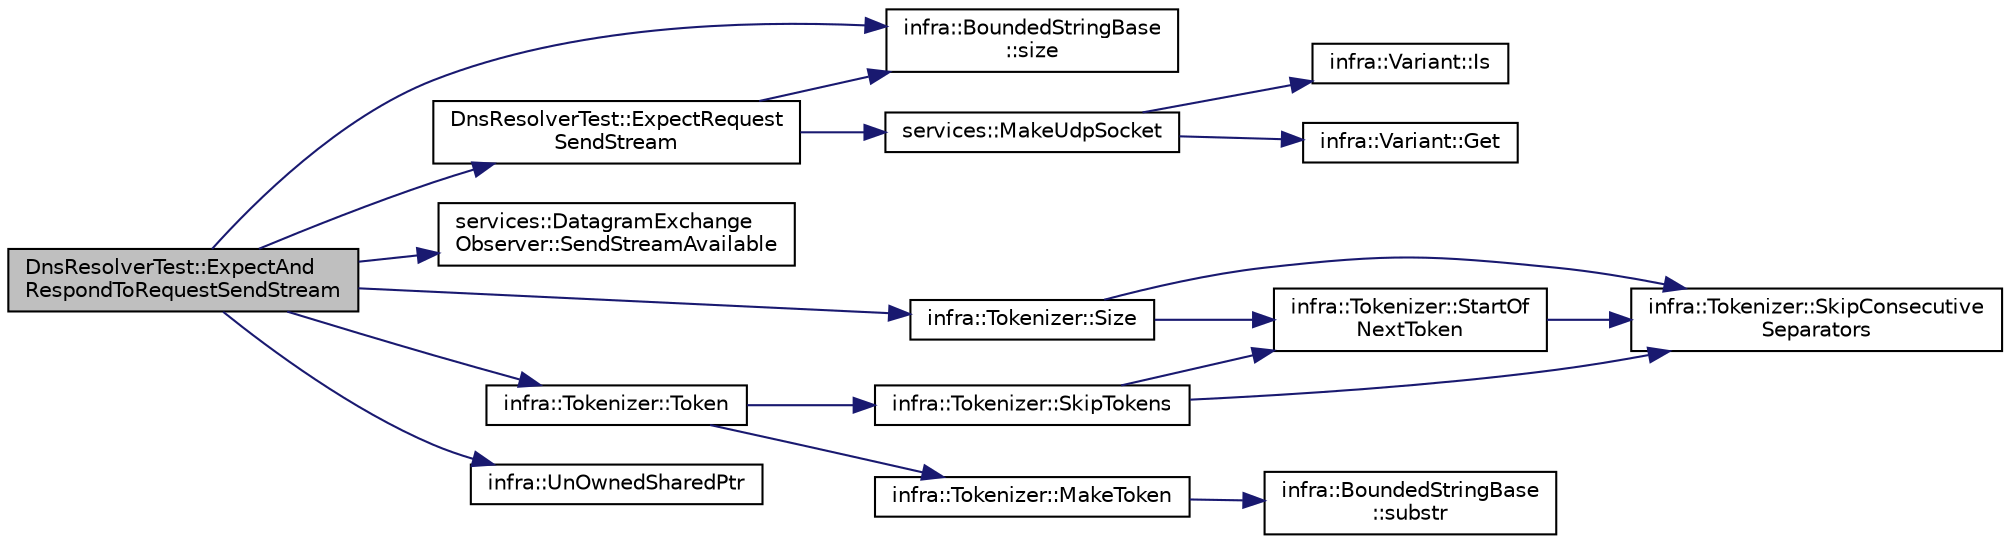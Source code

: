 digraph "DnsResolverTest::ExpectAndRespondToRequestSendStream"
{
 // INTERACTIVE_SVG=YES
  edge [fontname="Helvetica",fontsize="10",labelfontname="Helvetica",labelfontsize="10"];
  node [fontname="Helvetica",fontsize="10",shape=record];
  rankdir="LR";
  Node83 [label="DnsResolverTest::ExpectAnd\lRespondToRequestSendStream",height=0.2,width=0.4,color="black", fillcolor="grey75", style="filled", fontcolor="black"];
  Node83 -> Node84 [color="midnightblue",fontsize="10",style="solid",fontname="Helvetica"];
  Node84 [label="DnsResolverTest::ExpectRequest\lSendStream",height=0.2,width=0.4,color="black", fillcolor="white", style="filled",URL="$dd/d31/class_dns_resolver_test.html#a2f0899ec7404fda2ccfb8380f28bf860"];
  Node84 -> Node85 [color="midnightblue",fontsize="10",style="solid",fontname="Helvetica"];
  Node85 [label="infra::BoundedStringBase\l::size",height=0.2,width=0.4,color="black", fillcolor="white", style="filled",URL="$d1/d2a/classinfra_1_1_bounded_string_base.html#aab36b8eaee21d6ab3be734e07f499382"];
  Node84 -> Node86 [color="midnightblue",fontsize="10",style="solid",fontname="Helvetica"];
  Node86 [label="services::MakeUdpSocket",height=0.2,width=0.4,color="black", fillcolor="white", style="filled",URL="$db/d91/namespaceservices.html#a289f3a29e35cbe4bbc0cc050b1d3b0da"];
  Node86 -> Node87 [color="midnightblue",fontsize="10",style="solid",fontname="Helvetica"];
  Node87 [label="infra::Variant::Is",height=0.2,width=0.4,color="black", fillcolor="white", style="filled",URL="$da/d2a/classinfra_1_1_variant.html#a6d0669e4f430569c9019345cfab21a8e"];
  Node86 -> Node88 [color="midnightblue",fontsize="10",style="solid",fontname="Helvetica"];
  Node88 [label="infra::Variant::Get",height=0.2,width=0.4,color="black", fillcolor="white", style="filled",URL="$da/d2a/classinfra_1_1_variant.html#a5c22ee95a815d91911bf3ce196c852a0"];
  Node83 -> Node89 [color="midnightblue",fontsize="10",style="solid",fontname="Helvetica"];
  Node89 [label="services::DatagramExchange\lObserver::SendStreamAvailable",height=0.2,width=0.4,color="black", fillcolor="white", style="filled",URL="$d3/d18/classservices_1_1_datagram_exchange_observer.html#ad6b6545ca56ebd6e2a5524671093d1dc"];
  Node83 -> Node90 [color="midnightblue",fontsize="10",style="solid",fontname="Helvetica"];
  Node90 [label="infra::Tokenizer::Size",height=0.2,width=0.4,color="black", fillcolor="white", style="filled",URL="$d6/dbd/classinfra_1_1_tokenizer.html#a0b3e37a99732d67c41ad94f1dec74542"];
  Node90 -> Node91 [color="midnightblue",fontsize="10",style="solid",fontname="Helvetica"];
  Node91 [label="infra::Tokenizer::SkipConsecutive\lSeparators",height=0.2,width=0.4,color="black", fillcolor="white", style="filled",URL="$d6/dbd/classinfra_1_1_tokenizer.html#a661288c16f8b46d0ab3d27530f6b9c13"];
  Node90 -> Node92 [color="midnightblue",fontsize="10",style="solid",fontname="Helvetica"];
  Node92 [label="infra::Tokenizer::StartOf\lNextToken",height=0.2,width=0.4,color="black", fillcolor="white", style="filled",URL="$d6/dbd/classinfra_1_1_tokenizer.html#ac2a716e3917d2a5de009885dd9f6a1ce"];
  Node92 -> Node91 [color="midnightblue",fontsize="10",style="solid",fontname="Helvetica"];
  Node83 -> Node85 [color="midnightblue",fontsize="10",style="solid",fontname="Helvetica"];
  Node83 -> Node93 [color="midnightblue",fontsize="10",style="solid",fontname="Helvetica"];
  Node93 [label="infra::Tokenizer::Token",height=0.2,width=0.4,color="black", fillcolor="white", style="filled",URL="$d6/dbd/classinfra_1_1_tokenizer.html#a9fea0107788ee101b1718a3cf526af72"];
  Node93 -> Node94 [color="midnightblue",fontsize="10",style="solid",fontname="Helvetica"];
  Node94 [label="infra::Tokenizer::SkipTokens",height=0.2,width=0.4,color="black", fillcolor="white", style="filled",URL="$d6/dbd/classinfra_1_1_tokenizer.html#a78ddaa04f929e29c37995f88b201dca0"];
  Node94 -> Node91 [color="midnightblue",fontsize="10",style="solid",fontname="Helvetica"];
  Node94 -> Node92 [color="midnightblue",fontsize="10",style="solid",fontname="Helvetica"];
  Node93 -> Node95 [color="midnightblue",fontsize="10",style="solid",fontname="Helvetica"];
  Node95 [label="infra::Tokenizer::MakeToken",height=0.2,width=0.4,color="black", fillcolor="white", style="filled",URL="$d6/dbd/classinfra_1_1_tokenizer.html#a7d67c9a4cc86e9d94b8694ae59407e02"];
  Node95 -> Node96 [color="midnightblue",fontsize="10",style="solid",fontname="Helvetica"];
  Node96 [label="infra::BoundedStringBase\l::substr",height=0.2,width=0.4,color="black", fillcolor="white", style="filled",URL="$d1/d2a/classinfra_1_1_bounded_string_base.html#a46ec1a3a673136ace03af8c6ec94aa89"];
  Node83 -> Node97 [color="midnightblue",fontsize="10",style="solid",fontname="Helvetica"];
  Node97 [label="infra::UnOwnedSharedPtr",height=0.2,width=0.4,color="black", fillcolor="white", style="filled",URL="$d0/de3/namespaceinfra.html#ac3c0a826875c1144325a232134f08146"];
}
